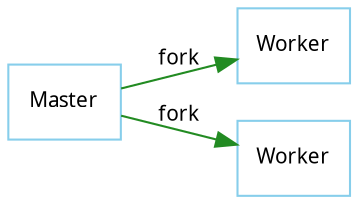 digraph ngx_process_architecture {
   rankdir=LR;
   node [shape=rect, color=skyblue, fontname="Verdana", fontsize=10];
   edge [color=forestgreen, fontname="Verdana", fontsize=10];
  
    Worker1 [label="Worker"];
    Worker2 [label="Worker"];

    "Master" -> Worker1 [label="fork"];
    "Master" -> Worker2 [label="fork"];

    {rank=same; Worker1; Worker2;};

}